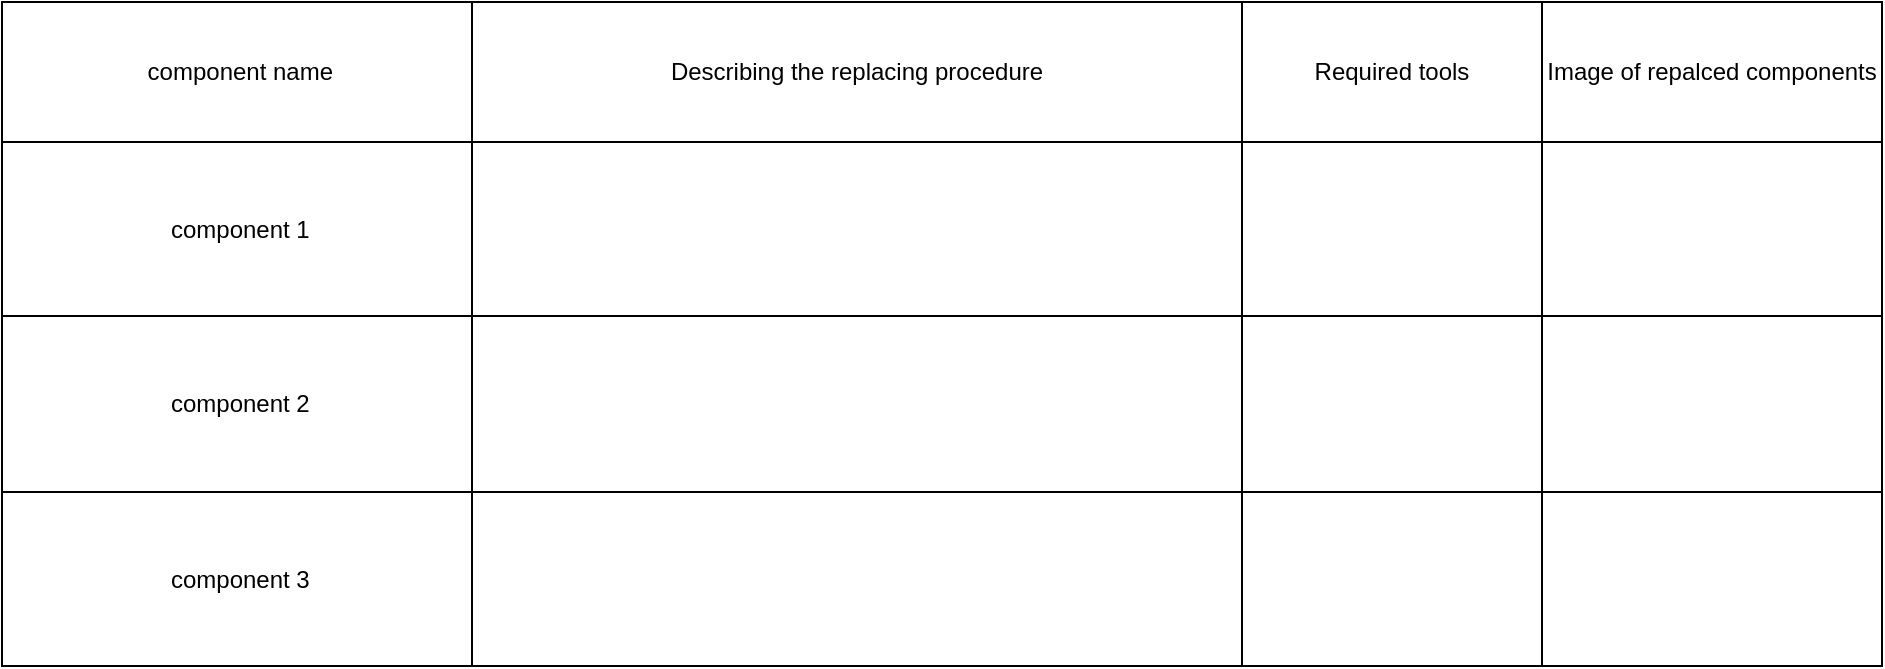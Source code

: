 <mxfile version="15.0.6" type="github">
  <diagram id="SeOGA_FBqk7JB-tlpJaV" name="Page-1">
    <mxGraphModel dx="1666" dy="831" grid="1" gridSize="10" guides="1" tooltips="1" connect="1" arrows="1" fold="1" page="1" pageScale="1" pageWidth="827" pageHeight="1169" math="0" shadow="0">
      <root>
        <mxCell id="0" />
        <mxCell id="1" parent="0" />
        <mxCell id="VyauBkOJO5Ct4sv6YupJ-1" value="" style="shape=table;startSize=0;container=1;collapsible=0;childLayout=tableLayout;" vertex="1" parent="1">
          <mxGeometry x="60" y="340" width="940" height="332" as="geometry" />
        </mxCell>
        <mxCell id="VyauBkOJO5Ct4sv6YupJ-2" value="" style="shape=partialRectangle;collapsible=0;dropTarget=0;pointerEvents=0;fillColor=none;top=0;left=0;bottom=0;right=0;points=[[0,0.5],[1,0.5]];portConstraint=eastwest;" vertex="1" parent="VyauBkOJO5Ct4sv6YupJ-1">
          <mxGeometry width="940" height="70" as="geometry" />
        </mxCell>
        <mxCell id="VyauBkOJO5Ct4sv6YupJ-3" value="&amp;nbsp;component name" style="shape=partialRectangle;html=1;whiteSpace=wrap;connectable=0;overflow=hidden;fillColor=none;top=0;left=0;bottom=0;right=0;pointerEvents=1;" vertex="1" parent="VyauBkOJO5Ct4sv6YupJ-2">
          <mxGeometry width="235" height="70" as="geometry" />
        </mxCell>
        <mxCell id="VyauBkOJO5Ct4sv6YupJ-4" value="Describing the replacing procedure" style="shape=partialRectangle;html=1;whiteSpace=wrap;connectable=0;overflow=hidden;fillColor=none;top=0;left=0;bottom=0;right=0;pointerEvents=1;" vertex="1" parent="VyauBkOJO5Ct4sv6YupJ-2">
          <mxGeometry x="235" width="385" height="70" as="geometry" />
        </mxCell>
        <mxCell id="VyauBkOJO5Ct4sv6YupJ-5" value="Required tools " style="shape=partialRectangle;html=1;whiteSpace=wrap;connectable=0;overflow=hidden;fillColor=none;top=0;left=0;bottom=0;right=0;pointerEvents=1;" vertex="1" parent="VyauBkOJO5Ct4sv6YupJ-2">
          <mxGeometry x="620" width="150" height="70" as="geometry" />
        </mxCell>
        <mxCell id="VyauBkOJO5Ct4sv6YupJ-6" value="Image of repalced components " style="shape=partialRectangle;html=1;whiteSpace=wrap;connectable=0;overflow=hidden;fillColor=none;top=0;left=0;bottom=0;right=0;pointerEvents=1;" vertex="1" parent="VyauBkOJO5Ct4sv6YupJ-2">
          <mxGeometry x="770" width="170" height="70" as="geometry" />
        </mxCell>
        <mxCell id="VyauBkOJO5Ct4sv6YupJ-8" value="" style="shape=partialRectangle;collapsible=0;dropTarget=0;pointerEvents=0;fillColor=none;top=0;left=0;bottom=0;right=0;points=[[0,0.5],[1,0.5]];portConstraint=eastwest;" vertex="1" parent="VyauBkOJO5Ct4sv6YupJ-1">
          <mxGeometry y="70" width="940" height="87" as="geometry" />
        </mxCell>
        <mxCell id="VyauBkOJO5Ct4sv6YupJ-9" value="&amp;nbsp;component 1" style="shape=partialRectangle;html=1;whiteSpace=wrap;connectable=0;overflow=hidden;fillColor=none;top=0;left=0;bottom=0;right=0;pointerEvents=1;" vertex="1" parent="VyauBkOJO5Ct4sv6YupJ-8">
          <mxGeometry width="235" height="87" as="geometry" />
        </mxCell>
        <mxCell id="VyauBkOJO5Ct4sv6YupJ-10" value="" style="shape=partialRectangle;html=1;whiteSpace=wrap;connectable=0;overflow=hidden;fillColor=none;top=0;left=0;bottom=0;right=0;pointerEvents=1;" vertex="1" parent="VyauBkOJO5Ct4sv6YupJ-8">
          <mxGeometry x="235" width="385" height="87" as="geometry" />
        </mxCell>
        <mxCell id="VyauBkOJO5Ct4sv6YupJ-11" value="" style="shape=partialRectangle;html=1;whiteSpace=wrap;connectable=0;overflow=hidden;fillColor=none;top=0;left=0;bottom=0;right=0;pointerEvents=1;" vertex="1" parent="VyauBkOJO5Ct4sv6YupJ-8">
          <mxGeometry x="620" width="150" height="87" as="geometry" />
        </mxCell>
        <mxCell id="VyauBkOJO5Ct4sv6YupJ-12" value="" style="shape=partialRectangle;html=1;whiteSpace=wrap;connectable=0;overflow=hidden;fillColor=none;top=0;left=0;bottom=0;right=0;pointerEvents=1;" vertex="1" parent="VyauBkOJO5Ct4sv6YupJ-8">
          <mxGeometry x="770" width="170" height="87" as="geometry" />
        </mxCell>
        <mxCell id="VyauBkOJO5Ct4sv6YupJ-14" value="" style="shape=partialRectangle;collapsible=0;dropTarget=0;pointerEvents=0;fillColor=none;top=0;left=0;bottom=0;right=0;points=[[0,0.5],[1,0.5]];portConstraint=eastwest;" vertex="1" parent="VyauBkOJO5Ct4sv6YupJ-1">
          <mxGeometry y="157" width="940" height="88" as="geometry" />
        </mxCell>
        <mxCell id="VyauBkOJO5Ct4sv6YupJ-15" value="&amp;nbsp;component 2" style="shape=partialRectangle;html=1;whiteSpace=wrap;connectable=0;overflow=hidden;fillColor=none;top=0;left=0;bottom=0;right=0;pointerEvents=1;" vertex="1" parent="VyauBkOJO5Ct4sv6YupJ-14">
          <mxGeometry width="235" height="88" as="geometry" />
        </mxCell>
        <mxCell id="VyauBkOJO5Ct4sv6YupJ-16" value="" style="shape=partialRectangle;html=1;whiteSpace=wrap;connectable=0;overflow=hidden;fillColor=none;top=0;left=0;bottom=0;right=0;pointerEvents=1;" vertex="1" parent="VyauBkOJO5Ct4sv6YupJ-14">
          <mxGeometry x="235" width="385" height="88" as="geometry" />
        </mxCell>
        <mxCell id="VyauBkOJO5Ct4sv6YupJ-17" value="" style="shape=partialRectangle;html=1;whiteSpace=wrap;connectable=0;overflow=hidden;fillColor=none;top=0;left=0;bottom=0;right=0;pointerEvents=1;" vertex="1" parent="VyauBkOJO5Ct4sv6YupJ-14">
          <mxGeometry x="620" width="150" height="88" as="geometry" />
        </mxCell>
        <mxCell id="VyauBkOJO5Ct4sv6YupJ-18" value="" style="shape=partialRectangle;html=1;whiteSpace=wrap;connectable=0;overflow=hidden;fillColor=none;top=0;left=0;bottom=0;right=0;pointerEvents=1;" vertex="1" parent="VyauBkOJO5Ct4sv6YupJ-14">
          <mxGeometry x="770" width="170" height="88" as="geometry" />
        </mxCell>
        <mxCell id="VyauBkOJO5Ct4sv6YupJ-20" value="" style="shape=partialRectangle;collapsible=0;dropTarget=0;pointerEvents=0;fillColor=none;top=0;left=0;bottom=0;right=0;points=[[0,0.5],[1,0.5]];portConstraint=eastwest;" vertex="1" parent="VyauBkOJO5Ct4sv6YupJ-1">
          <mxGeometry y="245" width="940" height="87" as="geometry" />
        </mxCell>
        <mxCell id="VyauBkOJO5Ct4sv6YupJ-21" value="&amp;nbsp;component 3" style="shape=partialRectangle;html=1;whiteSpace=wrap;connectable=0;overflow=hidden;fillColor=none;top=0;left=0;bottom=0;right=0;pointerEvents=1;" vertex="1" parent="VyauBkOJO5Ct4sv6YupJ-20">
          <mxGeometry width="235" height="87" as="geometry" />
        </mxCell>
        <mxCell id="VyauBkOJO5Ct4sv6YupJ-22" value="" style="shape=partialRectangle;html=1;whiteSpace=wrap;connectable=0;overflow=hidden;fillColor=none;top=0;left=0;bottom=0;right=0;pointerEvents=1;" vertex="1" parent="VyauBkOJO5Ct4sv6YupJ-20">
          <mxGeometry x="235" width="385" height="87" as="geometry" />
        </mxCell>
        <mxCell id="VyauBkOJO5Ct4sv6YupJ-23" value="" style="shape=partialRectangle;html=1;whiteSpace=wrap;connectable=0;overflow=hidden;fillColor=none;top=0;left=0;bottom=0;right=0;pointerEvents=1;" vertex="1" parent="VyauBkOJO5Ct4sv6YupJ-20">
          <mxGeometry x="620" width="150" height="87" as="geometry" />
        </mxCell>
        <mxCell id="VyauBkOJO5Ct4sv6YupJ-24" value="" style="shape=partialRectangle;html=1;whiteSpace=wrap;connectable=0;overflow=hidden;fillColor=none;top=0;left=0;bottom=0;right=0;pointerEvents=1;" vertex="1" parent="VyauBkOJO5Ct4sv6YupJ-20">
          <mxGeometry x="770" width="170" height="87" as="geometry" />
        </mxCell>
      </root>
    </mxGraphModel>
  </diagram>
</mxfile>
